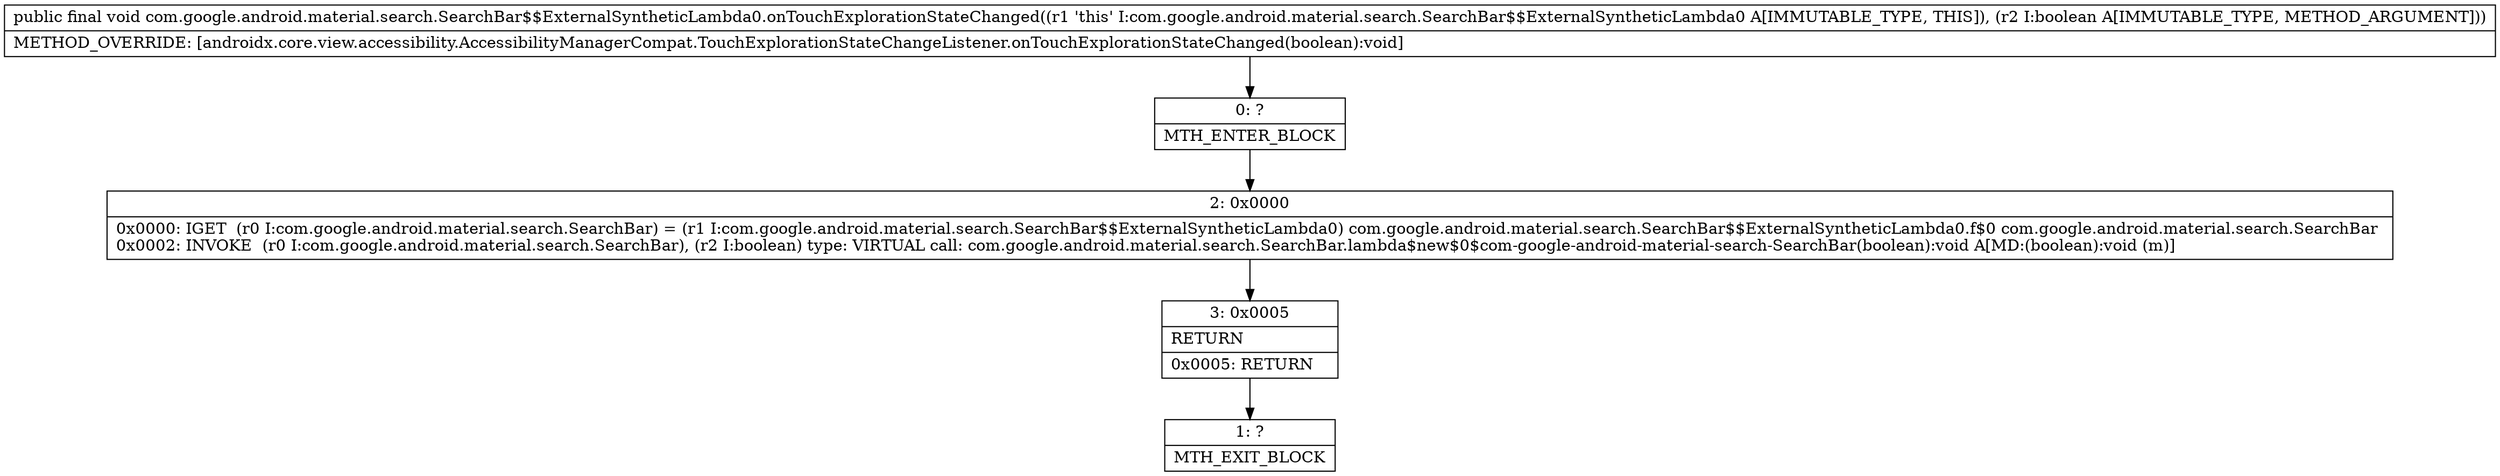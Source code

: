 digraph "CFG forcom.google.android.material.search.SearchBar$$ExternalSyntheticLambda0.onTouchExplorationStateChanged(Z)V" {
Node_0 [shape=record,label="{0\:\ ?|MTH_ENTER_BLOCK\l}"];
Node_2 [shape=record,label="{2\:\ 0x0000|0x0000: IGET  (r0 I:com.google.android.material.search.SearchBar) = (r1 I:com.google.android.material.search.SearchBar$$ExternalSyntheticLambda0) com.google.android.material.search.SearchBar$$ExternalSyntheticLambda0.f$0 com.google.android.material.search.SearchBar \l0x0002: INVOKE  (r0 I:com.google.android.material.search.SearchBar), (r2 I:boolean) type: VIRTUAL call: com.google.android.material.search.SearchBar.lambda$new$0$com\-google\-android\-material\-search\-SearchBar(boolean):void A[MD:(boolean):void (m)]\l}"];
Node_3 [shape=record,label="{3\:\ 0x0005|RETURN\l|0x0005: RETURN   \l}"];
Node_1 [shape=record,label="{1\:\ ?|MTH_EXIT_BLOCK\l}"];
MethodNode[shape=record,label="{public final void com.google.android.material.search.SearchBar$$ExternalSyntheticLambda0.onTouchExplorationStateChanged((r1 'this' I:com.google.android.material.search.SearchBar$$ExternalSyntheticLambda0 A[IMMUTABLE_TYPE, THIS]), (r2 I:boolean A[IMMUTABLE_TYPE, METHOD_ARGUMENT]))  | METHOD_OVERRIDE: [androidx.core.view.accessibility.AccessibilityManagerCompat.TouchExplorationStateChangeListener.onTouchExplorationStateChanged(boolean):void]\l}"];
MethodNode -> Node_0;Node_0 -> Node_2;
Node_2 -> Node_3;
Node_3 -> Node_1;
}

